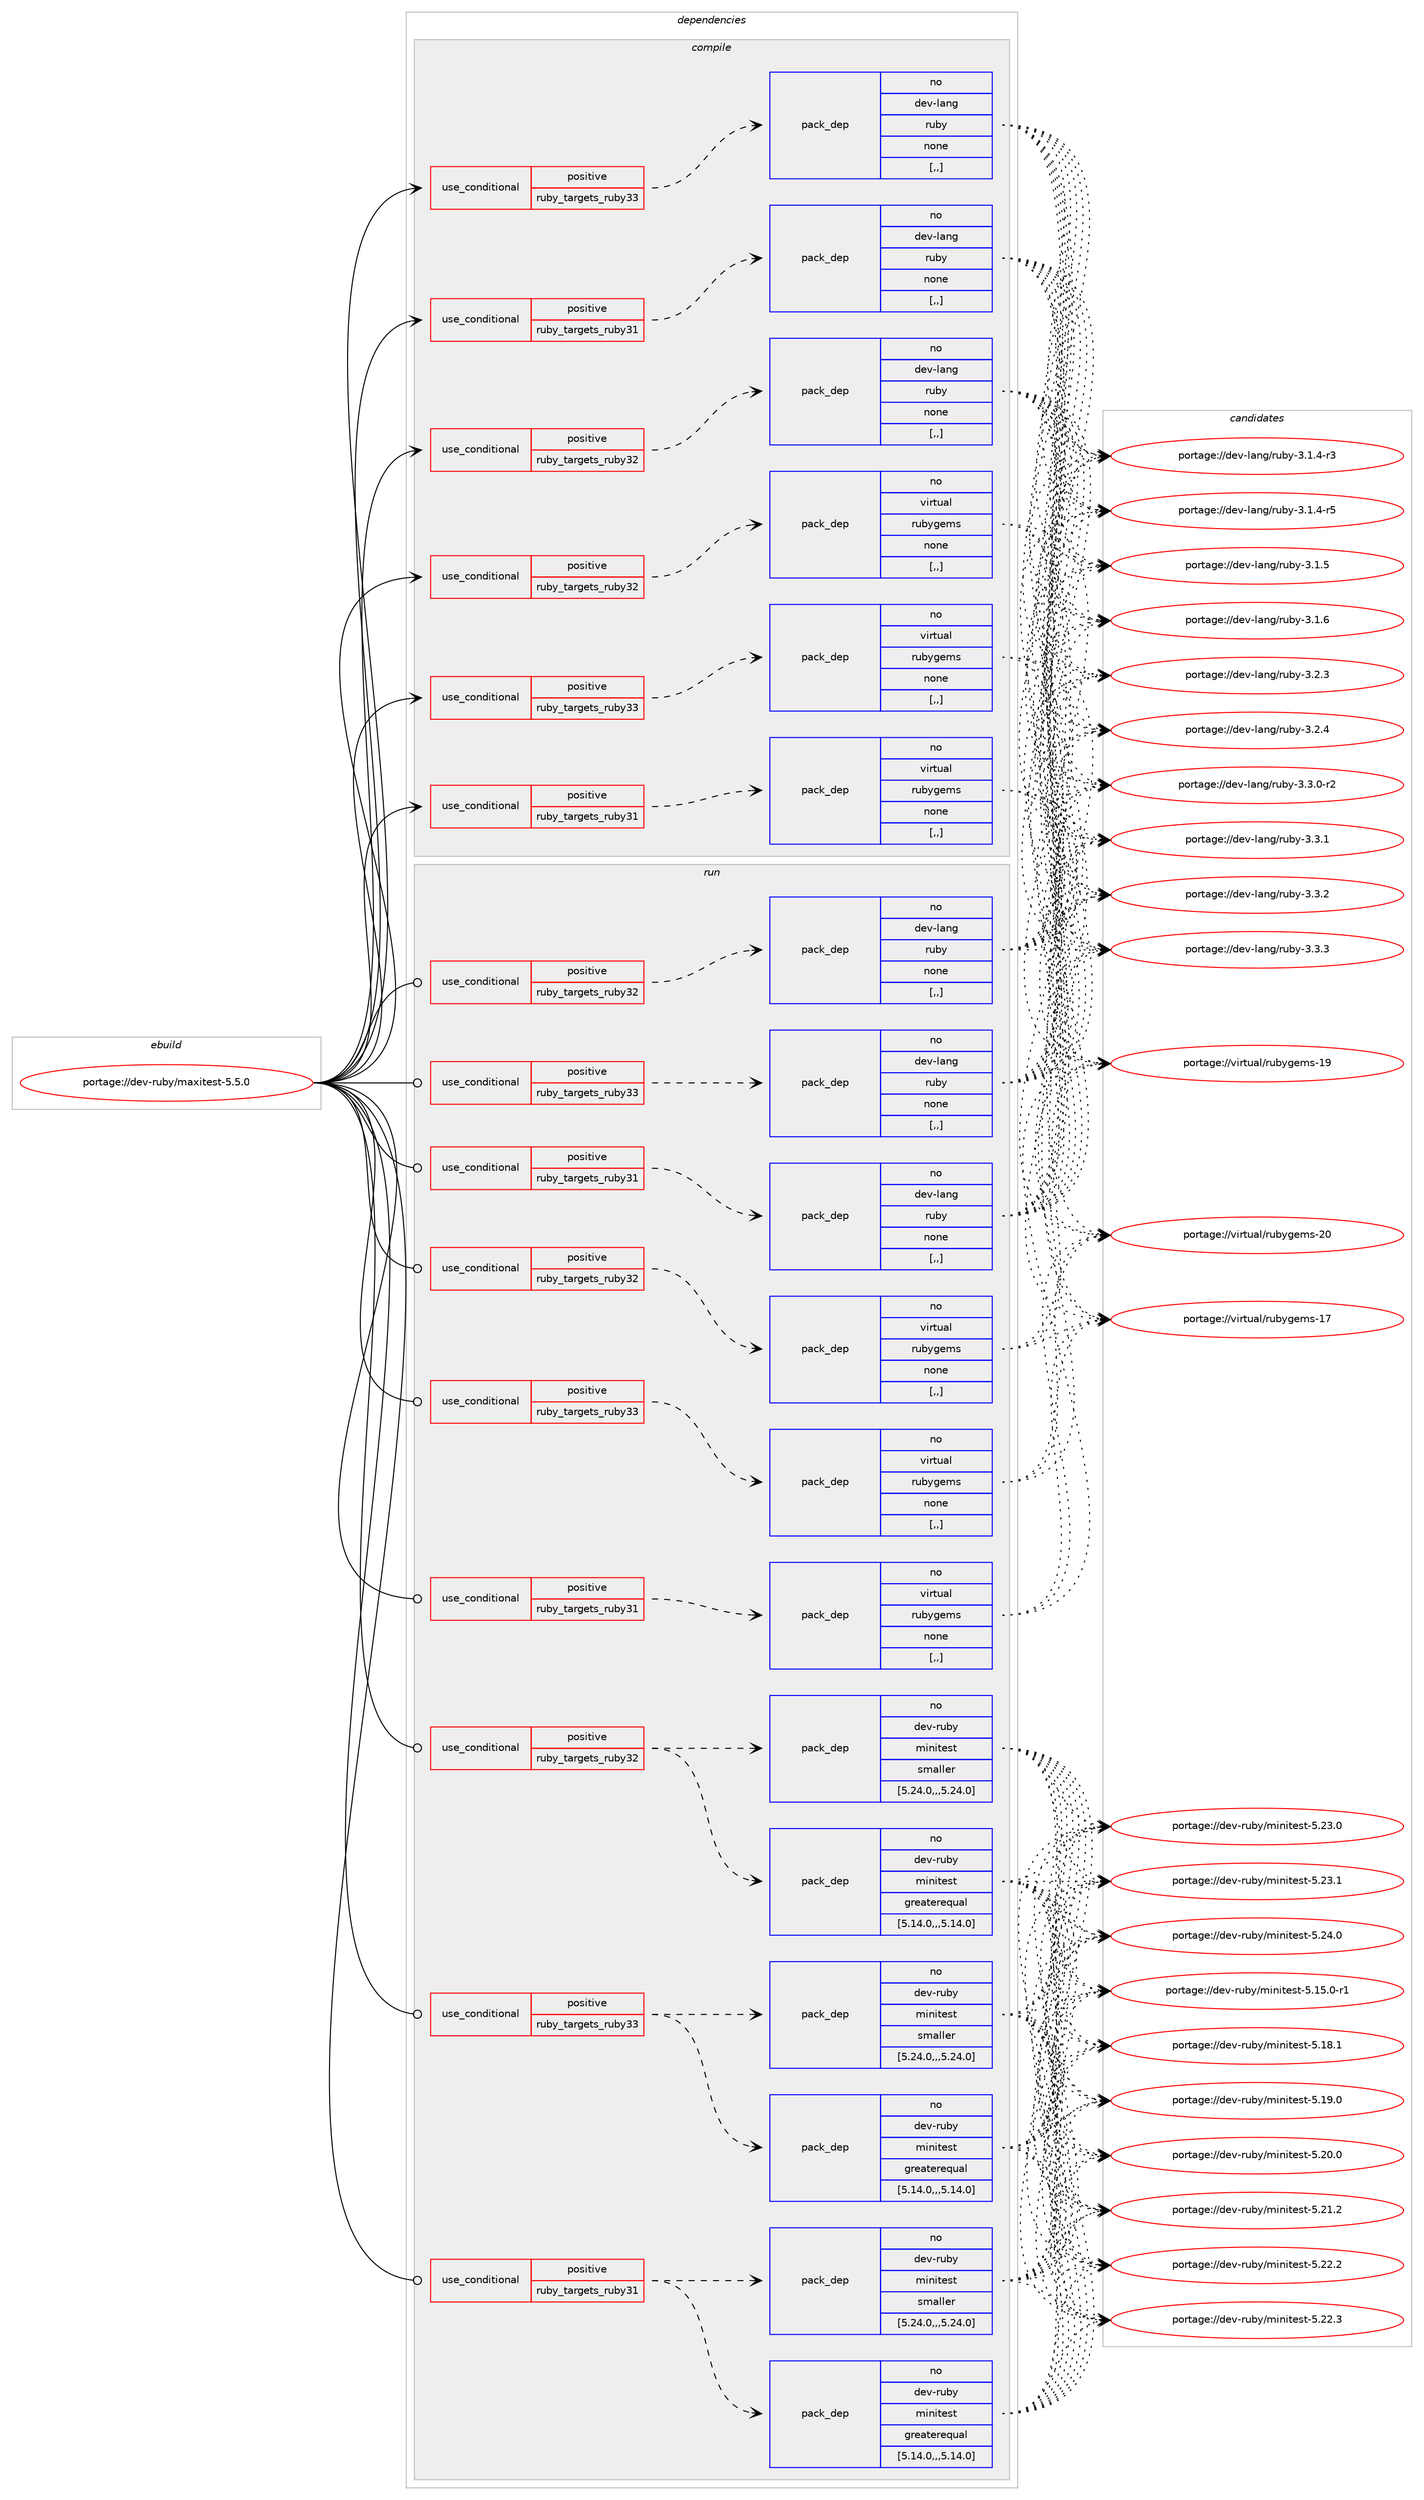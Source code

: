 digraph prolog {

# *************
# Graph options
# *************

newrank=true;
concentrate=true;
compound=true;
graph [rankdir=LR,fontname=Helvetica,fontsize=10,ranksep=1.5];#, ranksep=2.5, nodesep=0.2];
edge  [arrowhead=vee];
node  [fontname=Helvetica,fontsize=10];

# **********
# The ebuild
# **********

subgraph cluster_leftcol {
color=gray;
rank=same;
label=<<i>ebuild</i>>;
id [label="portage://dev-ruby/maxitest-5.5.0", color=red, width=4, href="../dev-ruby/maxitest-5.5.0.svg"];
}

# ****************
# The dependencies
# ****************

subgraph cluster_midcol {
color=gray;
label=<<i>dependencies</i>>;
subgraph cluster_compile {
fillcolor="#eeeeee";
style=filled;
label=<<i>compile</i>>;
subgraph cond49017 {
dependency185316 [label=<<TABLE BORDER="0" CELLBORDER="1" CELLSPACING="0" CELLPADDING="4"><TR><TD ROWSPAN="3" CELLPADDING="10">use_conditional</TD></TR><TR><TD>positive</TD></TR><TR><TD>ruby_targets_ruby31</TD></TR></TABLE>>, shape=none, color=red];
subgraph pack134993 {
dependency185317 [label=<<TABLE BORDER="0" CELLBORDER="1" CELLSPACING="0" CELLPADDING="4" WIDTH="220"><TR><TD ROWSPAN="6" CELLPADDING="30">pack_dep</TD></TR><TR><TD WIDTH="110">no</TD></TR><TR><TD>dev-lang</TD></TR><TR><TD>ruby</TD></TR><TR><TD>none</TD></TR><TR><TD>[,,]</TD></TR></TABLE>>, shape=none, color=blue];
}
dependency185316:e -> dependency185317:w [weight=20,style="dashed",arrowhead="vee"];
}
id:e -> dependency185316:w [weight=20,style="solid",arrowhead="vee"];
subgraph cond49018 {
dependency185318 [label=<<TABLE BORDER="0" CELLBORDER="1" CELLSPACING="0" CELLPADDING="4"><TR><TD ROWSPAN="3" CELLPADDING="10">use_conditional</TD></TR><TR><TD>positive</TD></TR><TR><TD>ruby_targets_ruby31</TD></TR></TABLE>>, shape=none, color=red];
subgraph pack134994 {
dependency185319 [label=<<TABLE BORDER="0" CELLBORDER="1" CELLSPACING="0" CELLPADDING="4" WIDTH="220"><TR><TD ROWSPAN="6" CELLPADDING="30">pack_dep</TD></TR><TR><TD WIDTH="110">no</TD></TR><TR><TD>virtual</TD></TR><TR><TD>rubygems</TD></TR><TR><TD>none</TD></TR><TR><TD>[,,]</TD></TR></TABLE>>, shape=none, color=blue];
}
dependency185318:e -> dependency185319:w [weight=20,style="dashed",arrowhead="vee"];
}
id:e -> dependency185318:w [weight=20,style="solid",arrowhead="vee"];
subgraph cond49019 {
dependency185320 [label=<<TABLE BORDER="0" CELLBORDER="1" CELLSPACING="0" CELLPADDING="4"><TR><TD ROWSPAN="3" CELLPADDING="10">use_conditional</TD></TR><TR><TD>positive</TD></TR><TR><TD>ruby_targets_ruby32</TD></TR></TABLE>>, shape=none, color=red];
subgraph pack134995 {
dependency185321 [label=<<TABLE BORDER="0" CELLBORDER="1" CELLSPACING="0" CELLPADDING="4" WIDTH="220"><TR><TD ROWSPAN="6" CELLPADDING="30">pack_dep</TD></TR><TR><TD WIDTH="110">no</TD></TR><TR><TD>dev-lang</TD></TR><TR><TD>ruby</TD></TR><TR><TD>none</TD></TR><TR><TD>[,,]</TD></TR></TABLE>>, shape=none, color=blue];
}
dependency185320:e -> dependency185321:w [weight=20,style="dashed",arrowhead="vee"];
}
id:e -> dependency185320:w [weight=20,style="solid",arrowhead="vee"];
subgraph cond49020 {
dependency185322 [label=<<TABLE BORDER="0" CELLBORDER="1" CELLSPACING="0" CELLPADDING="4"><TR><TD ROWSPAN="3" CELLPADDING="10">use_conditional</TD></TR><TR><TD>positive</TD></TR><TR><TD>ruby_targets_ruby32</TD></TR></TABLE>>, shape=none, color=red];
subgraph pack134996 {
dependency185323 [label=<<TABLE BORDER="0" CELLBORDER="1" CELLSPACING="0" CELLPADDING="4" WIDTH="220"><TR><TD ROWSPAN="6" CELLPADDING="30">pack_dep</TD></TR><TR><TD WIDTH="110">no</TD></TR><TR><TD>virtual</TD></TR><TR><TD>rubygems</TD></TR><TR><TD>none</TD></TR><TR><TD>[,,]</TD></TR></TABLE>>, shape=none, color=blue];
}
dependency185322:e -> dependency185323:w [weight=20,style="dashed",arrowhead="vee"];
}
id:e -> dependency185322:w [weight=20,style="solid",arrowhead="vee"];
subgraph cond49021 {
dependency185324 [label=<<TABLE BORDER="0" CELLBORDER="1" CELLSPACING="0" CELLPADDING="4"><TR><TD ROWSPAN="3" CELLPADDING="10">use_conditional</TD></TR><TR><TD>positive</TD></TR><TR><TD>ruby_targets_ruby33</TD></TR></TABLE>>, shape=none, color=red];
subgraph pack134997 {
dependency185325 [label=<<TABLE BORDER="0" CELLBORDER="1" CELLSPACING="0" CELLPADDING="4" WIDTH="220"><TR><TD ROWSPAN="6" CELLPADDING="30">pack_dep</TD></TR><TR><TD WIDTH="110">no</TD></TR><TR><TD>dev-lang</TD></TR><TR><TD>ruby</TD></TR><TR><TD>none</TD></TR><TR><TD>[,,]</TD></TR></TABLE>>, shape=none, color=blue];
}
dependency185324:e -> dependency185325:w [weight=20,style="dashed",arrowhead="vee"];
}
id:e -> dependency185324:w [weight=20,style="solid",arrowhead="vee"];
subgraph cond49022 {
dependency185326 [label=<<TABLE BORDER="0" CELLBORDER="1" CELLSPACING="0" CELLPADDING="4"><TR><TD ROWSPAN="3" CELLPADDING="10">use_conditional</TD></TR><TR><TD>positive</TD></TR><TR><TD>ruby_targets_ruby33</TD></TR></TABLE>>, shape=none, color=red];
subgraph pack134998 {
dependency185327 [label=<<TABLE BORDER="0" CELLBORDER="1" CELLSPACING="0" CELLPADDING="4" WIDTH="220"><TR><TD ROWSPAN="6" CELLPADDING="30">pack_dep</TD></TR><TR><TD WIDTH="110">no</TD></TR><TR><TD>virtual</TD></TR><TR><TD>rubygems</TD></TR><TR><TD>none</TD></TR><TR><TD>[,,]</TD></TR></TABLE>>, shape=none, color=blue];
}
dependency185326:e -> dependency185327:w [weight=20,style="dashed",arrowhead="vee"];
}
id:e -> dependency185326:w [weight=20,style="solid",arrowhead="vee"];
}
subgraph cluster_compileandrun {
fillcolor="#eeeeee";
style=filled;
label=<<i>compile and run</i>>;
}
subgraph cluster_run {
fillcolor="#eeeeee";
style=filled;
label=<<i>run</i>>;
subgraph cond49023 {
dependency185328 [label=<<TABLE BORDER="0" CELLBORDER="1" CELLSPACING="0" CELLPADDING="4"><TR><TD ROWSPAN="3" CELLPADDING="10">use_conditional</TD></TR><TR><TD>positive</TD></TR><TR><TD>ruby_targets_ruby31</TD></TR></TABLE>>, shape=none, color=red];
subgraph pack134999 {
dependency185329 [label=<<TABLE BORDER="0" CELLBORDER="1" CELLSPACING="0" CELLPADDING="4" WIDTH="220"><TR><TD ROWSPAN="6" CELLPADDING="30">pack_dep</TD></TR><TR><TD WIDTH="110">no</TD></TR><TR><TD>dev-lang</TD></TR><TR><TD>ruby</TD></TR><TR><TD>none</TD></TR><TR><TD>[,,]</TD></TR></TABLE>>, shape=none, color=blue];
}
dependency185328:e -> dependency185329:w [weight=20,style="dashed",arrowhead="vee"];
}
id:e -> dependency185328:w [weight=20,style="solid",arrowhead="odot"];
subgraph cond49024 {
dependency185330 [label=<<TABLE BORDER="0" CELLBORDER="1" CELLSPACING="0" CELLPADDING="4"><TR><TD ROWSPAN="3" CELLPADDING="10">use_conditional</TD></TR><TR><TD>positive</TD></TR><TR><TD>ruby_targets_ruby31</TD></TR></TABLE>>, shape=none, color=red];
subgraph pack135000 {
dependency185331 [label=<<TABLE BORDER="0" CELLBORDER="1" CELLSPACING="0" CELLPADDING="4" WIDTH="220"><TR><TD ROWSPAN="6" CELLPADDING="30">pack_dep</TD></TR><TR><TD WIDTH="110">no</TD></TR><TR><TD>dev-ruby</TD></TR><TR><TD>minitest</TD></TR><TR><TD>greaterequal</TD></TR><TR><TD>[5.14.0,,,5.14.0]</TD></TR></TABLE>>, shape=none, color=blue];
}
dependency185330:e -> dependency185331:w [weight=20,style="dashed",arrowhead="vee"];
subgraph pack135001 {
dependency185332 [label=<<TABLE BORDER="0" CELLBORDER="1" CELLSPACING="0" CELLPADDING="4" WIDTH="220"><TR><TD ROWSPAN="6" CELLPADDING="30">pack_dep</TD></TR><TR><TD WIDTH="110">no</TD></TR><TR><TD>dev-ruby</TD></TR><TR><TD>minitest</TD></TR><TR><TD>smaller</TD></TR><TR><TD>[5.24.0,,,5.24.0]</TD></TR></TABLE>>, shape=none, color=blue];
}
dependency185330:e -> dependency185332:w [weight=20,style="dashed",arrowhead="vee"];
}
id:e -> dependency185330:w [weight=20,style="solid",arrowhead="odot"];
subgraph cond49025 {
dependency185333 [label=<<TABLE BORDER="0" CELLBORDER="1" CELLSPACING="0" CELLPADDING="4"><TR><TD ROWSPAN="3" CELLPADDING="10">use_conditional</TD></TR><TR><TD>positive</TD></TR><TR><TD>ruby_targets_ruby31</TD></TR></TABLE>>, shape=none, color=red];
subgraph pack135002 {
dependency185334 [label=<<TABLE BORDER="0" CELLBORDER="1" CELLSPACING="0" CELLPADDING="4" WIDTH="220"><TR><TD ROWSPAN="6" CELLPADDING="30">pack_dep</TD></TR><TR><TD WIDTH="110">no</TD></TR><TR><TD>virtual</TD></TR><TR><TD>rubygems</TD></TR><TR><TD>none</TD></TR><TR><TD>[,,]</TD></TR></TABLE>>, shape=none, color=blue];
}
dependency185333:e -> dependency185334:w [weight=20,style="dashed",arrowhead="vee"];
}
id:e -> dependency185333:w [weight=20,style="solid",arrowhead="odot"];
subgraph cond49026 {
dependency185335 [label=<<TABLE BORDER="0" CELLBORDER="1" CELLSPACING="0" CELLPADDING="4"><TR><TD ROWSPAN="3" CELLPADDING="10">use_conditional</TD></TR><TR><TD>positive</TD></TR><TR><TD>ruby_targets_ruby32</TD></TR></TABLE>>, shape=none, color=red];
subgraph pack135003 {
dependency185336 [label=<<TABLE BORDER="0" CELLBORDER="1" CELLSPACING="0" CELLPADDING="4" WIDTH="220"><TR><TD ROWSPAN="6" CELLPADDING="30">pack_dep</TD></TR><TR><TD WIDTH="110">no</TD></TR><TR><TD>dev-lang</TD></TR><TR><TD>ruby</TD></TR><TR><TD>none</TD></TR><TR><TD>[,,]</TD></TR></TABLE>>, shape=none, color=blue];
}
dependency185335:e -> dependency185336:w [weight=20,style="dashed",arrowhead="vee"];
}
id:e -> dependency185335:w [weight=20,style="solid",arrowhead="odot"];
subgraph cond49027 {
dependency185337 [label=<<TABLE BORDER="0" CELLBORDER="1" CELLSPACING="0" CELLPADDING="4"><TR><TD ROWSPAN="3" CELLPADDING="10">use_conditional</TD></TR><TR><TD>positive</TD></TR><TR><TD>ruby_targets_ruby32</TD></TR></TABLE>>, shape=none, color=red];
subgraph pack135004 {
dependency185338 [label=<<TABLE BORDER="0" CELLBORDER="1" CELLSPACING="0" CELLPADDING="4" WIDTH="220"><TR><TD ROWSPAN="6" CELLPADDING="30">pack_dep</TD></TR><TR><TD WIDTH="110">no</TD></TR><TR><TD>dev-ruby</TD></TR><TR><TD>minitest</TD></TR><TR><TD>greaterequal</TD></TR><TR><TD>[5.14.0,,,5.14.0]</TD></TR></TABLE>>, shape=none, color=blue];
}
dependency185337:e -> dependency185338:w [weight=20,style="dashed",arrowhead="vee"];
subgraph pack135005 {
dependency185339 [label=<<TABLE BORDER="0" CELLBORDER="1" CELLSPACING="0" CELLPADDING="4" WIDTH="220"><TR><TD ROWSPAN="6" CELLPADDING="30">pack_dep</TD></TR><TR><TD WIDTH="110">no</TD></TR><TR><TD>dev-ruby</TD></TR><TR><TD>minitest</TD></TR><TR><TD>smaller</TD></TR><TR><TD>[5.24.0,,,5.24.0]</TD></TR></TABLE>>, shape=none, color=blue];
}
dependency185337:e -> dependency185339:w [weight=20,style="dashed",arrowhead="vee"];
}
id:e -> dependency185337:w [weight=20,style="solid",arrowhead="odot"];
subgraph cond49028 {
dependency185340 [label=<<TABLE BORDER="0" CELLBORDER="1" CELLSPACING="0" CELLPADDING="4"><TR><TD ROWSPAN="3" CELLPADDING="10">use_conditional</TD></TR><TR><TD>positive</TD></TR><TR><TD>ruby_targets_ruby32</TD></TR></TABLE>>, shape=none, color=red];
subgraph pack135006 {
dependency185341 [label=<<TABLE BORDER="0" CELLBORDER="1" CELLSPACING="0" CELLPADDING="4" WIDTH="220"><TR><TD ROWSPAN="6" CELLPADDING="30">pack_dep</TD></TR><TR><TD WIDTH="110">no</TD></TR><TR><TD>virtual</TD></TR><TR><TD>rubygems</TD></TR><TR><TD>none</TD></TR><TR><TD>[,,]</TD></TR></TABLE>>, shape=none, color=blue];
}
dependency185340:e -> dependency185341:w [weight=20,style="dashed",arrowhead="vee"];
}
id:e -> dependency185340:w [weight=20,style="solid",arrowhead="odot"];
subgraph cond49029 {
dependency185342 [label=<<TABLE BORDER="0" CELLBORDER="1" CELLSPACING="0" CELLPADDING="4"><TR><TD ROWSPAN="3" CELLPADDING="10">use_conditional</TD></TR><TR><TD>positive</TD></TR><TR><TD>ruby_targets_ruby33</TD></TR></TABLE>>, shape=none, color=red];
subgraph pack135007 {
dependency185343 [label=<<TABLE BORDER="0" CELLBORDER="1" CELLSPACING="0" CELLPADDING="4" WIDTH="220"><TR><TD ROWSPAN="6" CELLPADDING="30">pack_dep</TD></TR><TR><TD WIDTH="110">no</TD></TR><TR><TD>dev-lang</TD></TR><TR><TD>ruby</TD></TR><TR><TD>none</TD></TR><TR><TD>[,,]</TD></TR></TABLE>>, shape=none, color=blue];
}
dependency185342:e -> dependency185343:w [weight=20,style="dashed",arrowhead="vee"];
}
id:e -> dependency185342:w [weight=20,style="solid",arrowhead="odot"];
subgraph cond49030 {
dependency185344 [label=<<TABLE BORDER="0" CELLBORDER="1" CELLSPACING="0" CELLPADDING="4"><TR><TD ROWSPAN="3" CELLPADDING="10">use_conditional</TD></TR><TR><TD>positive</TD></TR><TR><TD>ruby_targets_ruby33</TD></TR></TABLE>>, shape=none, color=red];
subgraph pack135008 {
dependency185345 [label=<<TABLE BORDER="0" CELLBORDER="1" CELLSPACING="0" CELLPADDING="4" WIDTH="220"><TR><TD ROWSPAN="6" CELLPADDING="30">pack_dep</TD></TR><TR><TD WIDTH="110">no</TD></TR><TR><TD>dev-ruby</TD></TR><TR><TD>minitest</TD></TR><TR><TD>greaterequal</TD></TR><TR><TD>[5.14.0,,,5.14.0]</TD></TR></TABLE>>, shape=none, color=blue];
}
dependency185344:e -> dependency185345:w [weight=20,style="dashed",arrowhead="vee"];
subgraph pack135009 {
dependency185346 [label=<<TABLE BORDER="0" CELLBORDER="1" CELLSPACING="0" CELLPADDING="4" WIDTH="220"><TR><TD ROWSPAN="6" CELLPADDING="30">pack_dep</TD></TR><TR><TD WIDTH="110">no</TD></TR><TR><TD>dev-ruby</TD></TR><TR><TD>minitest</TD></TR><TR><TD>smaller</TD></TR><TR><TD>[5.24.0,,,5.24.0]</TD></TR></TABLE>>, shape=none, color=blue];
}
dependency185344:e -> dependency185346:w [weight=20,style="dashed",arrowhead="vee"];
}
id:e -> dependency185344:w [weight=20,style="solid",arrowhead="odot"];
subgraph cond49031 {
dependency185347 [label=<<TABLE BORDER="0" CELLBORDER="1" CELLSPACING="0" CELLPADDING="4"><TR><TD ROWSPAN="3" CELLPADDING="10">use_conditional</TD></TR><TR><TD>positive</TD></TR><TR><TD>ruby_targets_ruby33</TD></TR></TABLE>>, shape=none, color=red];
subgraph pack135010 {
dependency185348 [label=<<TABLE BORDER="0" CELLBORDER="1" CELLSPACING="0" CELLPADDING="4" WIDTH="220"><TR><TD ROWSPAN="6" CELLPADDING="30">pack_dep</TD></TR><TR><TD WIDTH="110">no</TD></TR><TR><TD>virtual</TD></TR><TR><TD>rubygems</TD></TR><TR><TD>none</TD></TR><TR><TD>[,,]</TD></TR></TABLE>>, shape=none, color=blue];
}
dependency185347:e -> dependency185348:w [weight=20,style="dashed",arrowhead="vee"];
}
id:e -> dependency185347:w [weight=20,style="solid",arrowhead="odot"];
}
}

# **************
# The candidates
# **************

subgraph cluster_choices {
rank=same;
color=gray;
label=<<i>candidates</i>>;

subgraph choice134993 {
color=black;
nodesep=1;
choice100101118451089711010347114117981214551464946524511451 [label="portage://dev-lang/ruby-3.1.4-r3", color=red, width=4,href="../dev-lang/ruby-3.1.4-r3.svg"];
choice100101118451089711010347114117981214551464946524511453 [label="portage://dev-lang/ruby-3.1.4-r5", color=red, width=4,href="../dev-lang/ruby-3.1.4-r5.svg"];
choice10010111845108971101034711411798121455146494653 [label="portage://dev-lang/ruby-3.1.5", color=red, width=4,href="../dev-lang/ruby-3.1.5.svg"];
choice10010111845108971101034711411798121455146494654 [label="portage://dev-lang/ruby-3.1.6", color=red, width=4,href="../dev-lang/ruby-3.1.6.svg"];
choice10010111845108971101034711411798121455146504651 [label="portage://dev-lang/ruby-3.2.3", color=red, width=4,href="../dev-lang/ruby-3.2.3.svg"];
choice10010111845108971101034711411798121455146504652 [label="portage://dev-lang/ruby-3.2.4", color=red, width=4,href="../dev-lang/ruby-3.2.4.svg"];
choice100101118451089711010347114117981214551465146484511450 [label="portage://dev-lang/ruby-3.3.0-r2", color=red, width=4,href="../dev-lang/ruby-3.3.0-r2.svg"];
choice10010111845108971101034711411798121455146514649 [label="portage://dev-lang/ruby-3.3.1", color=red, width=4,href="../dev-lang/ruby-3.3.1.svg"];
choice10010111845108971101034711411798121455146514650 [label="portage://dev-lang/ruby-3.3.2", color=red, width=4,href="../dev-lang/ruby-3.3.2.svg"];
choice10010111845108971101034711411798121455146514651 [label="portage://dev-lang/ruby-3.3.3", color=red, width=4,href="../dev-lang/ruby-3.3.3.svg"];
dependency185317:e -> choice100101118451089711010347114117981214551464946524511451:w [style=dotted,weight="100"];
dependency185317:e -> choice100101118451089711010347114117981214551464946524511453:w [style=dotted,weight="100"];
dependency185317:e -> choice10010111845108971101034711411798121455146494653:w [style=dotted,weight="100"];
dependency185317:e -> choice10010111845108971101034711411798121455146494654:w [style=dotted,weight="100"];
dependency185317:e -> choice10010111845108971101034711411798121455146504651:w [style=dotted,weight="100"];
dependency185317:e -> choice10010111845108971101034711411798121455146504652:w [style=dotted,weight="100"];
dependency185317:e -> choice100101118451089711010347114117981214551465146484511450:w [style=dotted,weight="100"];
dependency185317:e -> choice10010111845108971101034711411798121455146514649:w [style=dotted,weight="100"];
dependency185317:e -> choice10010111845108971101034711411798121455146514650:w [style=dotted,weight="100"];
dependency185317:e -> choice10010111845108971101034711411798121455146514651:w [style=dotted,weight="100"];
}
subgraph choice134994 {
color=black;
nodesep=1;
choice118105114116117971084711411798121103101109115454955 [label="portage://virtual/rubygems-17", color=red, width=4,href="../virtual/rubygems-17.svg"];
choice118105114116117971084711411798121103101109115454957 [label="portage://virtual/rubygems-19", color=red, width=4,href="../virtual/rubygems-19.svg"];
choice118105114116117971084711411798121103101109115455048 [label="portage://virtual/rubygems-20", color=red, width=4,href="../virtual/rubygems-20.svg"];
dependency185319:e -> choice118105114116117971084711411798121103101109115454955:w [style=dotted,weight="100"];
dependency185319:e -> choice118105114116117971084711411798121103101109115454957:w [style=dotted,weight="100"];
dependency185319:e -> choice118105114116117971084711411798121103101109115455048:w [style=dotted,weight="100"];
}
subgraph choice134995 {
color=black;
nodesep=1;
choice100101118451089711010347114117981214551464946524511451 [label="portage://dev-lang/ruby-3.1.4-r3", color=red, width=4,href="../dev-lang/ruby-3.1.4-r3.svg"];
choice100101118451089711010347114117981214551464946524511453 [label="portage://dev-lang/ruby-3.1.4-r5", color=red, width=4,href="../dev-lang/ruby-3.1.4-r5.svg"];
choice10010111845108971101034711411798121455146494653 [label="portage://dev-lang/ruby-3.1.5", color=red, width=4,href="../dev-lang/ruby-3.1.5.svg"];
choice10010111845108971101034711411798121455146494654 [label="portage://dev-lang/ruby-3.1.6", color=red, width=4,href="../dev-lang/ruby-3.1.6.svg"];
choice10010111845108971101034711411798121455146504651 [label="portage://dev-lang/ruby-3.2.3", color=red, width=4,href="../dev-lang/ruby-3.2.3.svg"];
choice10010111845108971101034711411798121455146504652 [label="portage://dev-lang/ruby-3.2.4", color=red, width=4,href="../dev-lang/ruby-3.2.4.svg"];
choice100101118451089711010347114117981214551465146484511450 [label="portage://dev-lang/ruby-3.3.0-r2", color=red, width=4,href="../dev-lang/ruby-3.3.0-r2.svg"];
choice10010111845108971101034711411798121455146514649 [label="portage://dev-lang/ruby-3.3.1", color=red, width=4,href="../dev-lang/ruby-3.3.1.svg"];
choice10010111845108971101034711411798121455146514650 [label="portage://dev-lang/ruby-3.3.2", color=red, width=4,href="../dev-lang/ruby-3.3.2.svg"];
choice10010111845108971101034711411798121455146514651 [label="portage://dev-lang/ruby-3.3.3", color=red, width=4,href="../dev-lang/ruby-3.3.3.svg"];
dependency185321:e -> choice100101118451089711010347114117981214551464946524511451:w [style=dotted,weight="100"];
dependency185321:e -> choice100101118451089711010347114117981214551464946524511453:w [style=dotted,weight="100"];
dependency185321:e -> choice10010111845108971101034711411798121455146494653:w [style=dotted,weight="100"];
dependency185321:e -> choice10010111845108971101034711411798121455146494654:w [style=dotted,weight="100"];
dependency185321:e -> choice10010111845108971101034711411798121455146504651:w [style=dotted,weight="100"];
dependency185321:e -> choice10010111845108971101034711411798121455146504652:w [style=dotted,weight="100"];
dependency185321:e -> choice100101118451089711010347114117981214551465146484511450:w [style=dotted,weight="100"];
dependency185321:e -> choice10010111845108971101034711411798121455146514649:w [style=dotted,weight="100"];
dependency185321:e -> choice10010111845108971101034711411798121455146514650:w [style=dotted,weight="100"];
dependency185321:e -> choice10010111845108971101034711411798121455146514651:w [style=dotted,weight="100"];
}
subgraph choice134996 {
color=black;
nodesep=1;
choice118105114116117971084711411798121103101109115454955 [label="portage://virtual/rubygems-17", color=red, width=4,href="../virtual/rubygems-17.svg"];
choice118105114116117971084711411798121103101109115454957 [label="portage://virtual/rubygems-19", color=red, width=4,href="../virtual/rubygems-19.svg"];
choice118105114116117971084711411798121103101109115455048 [label="portage://virtual/rubygems-20", color=red, width=4,href="../virtual/rubygems-20.svg"];
dependency185323:e -> choice118105114116117971084711411798121103101109115454955:w [style=dotted,weight="100"];
dependency185323:e -> choice118105114116117971084711411798121103101109115454957:w [style=dotted,weight="100"];
dependency185323:e -> choice118105114116117971084711411798121103101109115455048:w [style=dotted,weight="100"];
}
subgraph choice134997 {
color=black;
nodesep=1;
choice100101118451089711010347114117981214551464946524511451 [label="portage://dev-lang/ruby-3.1.4-r3", color=red, width=4,href="../dev-lang/ruby-3.1.4-r3.svg"];
choice100101118451089711010347114117981214551464946524511453 [label="portage://dev-lang/ruby-3.1.4-r5", color=red, width=4,href="../dev-lang/ruby-3.1.4-r5.svg"];
choice10010111845108971101034711411798121455146494653 [label="portage://dev-lang/ruby-3.1.5", color=red, width=4,href="../dev-lang/ruby-3.1.5.svg"];
choice10010111845108971101034711411798121455146494654 [label="portage://dev-lang/ruby-3.1.6", color=red, width=4,href="../dev-lang/ruby-3.1.6.svg"];
choice10010111845108971101034711411798121455146504651 [label="portage://dev-lang/ruby-3.2.3", color=red, width=4,href="../dev-lang/ruby-3.2.3.svg"];
choice10010111845108971101034711411798121455146504652 [label="portage://dev-lang/ruby-3.2.4", color=red, width=4,href="../dev-lang/ruby-3.2.4.svg"];
choice100101118451089711010347114117981214551465146484511450 [label="portage://dev-lang/ruby-3.3.0-r2", color=red, width=4,href="../dev-lang/ruby-3.3.0-r2.svg"];
choice10010111845108971101034711411798121455146514649 [label="portage://dev-lang/ruby-3.3.1", color=red, width=4,href="../dev-lang/ruby-3.3.1.svg"];
choice10010111845108971101034711411798121455146514650 [label="portage://dev-lang/ruby-3.3.2", color=red, width=4,href="../dev-lang/ruby-3.3.2.svg"];
choice10010111845108971101034711411798121455146514651 [label="portage://dev-lang/ruby-3.3.3", color=red, width=4,href="../dev-lang/ruby-3.3.3.svg"];
dependency185325:e -> choice100101118451089711010347114117981214551464946524511451:w [style=dotted,weight="100"];
dependency185325:e -> choice100101118451089711010347114117981214551464946524511453:w [style=dotted,weight="100"];
dependency185325:e -> choice10010111845108971101034711411798121455146494653:w [style=dotted,weight="100"];
dependency185325:e -> choice10010111845108971101034711411798121455146494654:w [style=dotted,weight="100"];
dependency185325:e -> choice10010111845108971101034711411798121455146504651:w [style=dotted,weight="100"];
dependency185325:e -> choice10010111845108971101034711411798121455146504652:w [style=dotted,weight="100"];
dependency185325:e -> choice100101118451089711010347114117981214551465146484511450:w [style=dotted,weight="100"];
dependency185325:e -> choice10010111845108971101034711411798121455146514649:w [style=dotted,weight="100"];
dependency185325:e -> choice10010111845108971101034711411798121455146514650:w [style=dotted,weight="100"];
dependency185325:e -> choice10010111845108971101034711411798121455146514651:w [style=dotted,weight="100"];
}
subgraph choice134998 {
color=black;
nodesep=1;
choice118105114116117971084711411798121103101109115454955 [label="portage://virtual/rubygems-17", color=red, width=4,href="../virtual/rubygems-17.svg"];
choice118105114116117971084711411798121103101109115454957 [label="portage://virtual/rubygems-19", color=red, width=4,href="../virtual/rubygems-19.svg"];
choice118105114116117971084711411798121103101109115455048 [label="portage://virtual/rubygems-20", color=red, width=4,href="../virtual/rubygems-20.svg"];
dependency185327:e -> choice118105114116117971084711411798121103101109115454955:w [style=dotted,weight="100"];
dependency185327:e -> choice118105114116117971084711411798121103101109115454957:w [style=dotted,weight="100"];
dependency185327:e -> choice118105114116117971084711411798121103101109115455048:w [style=dotted,weight="100"];
}
subgraph choice134999 {
color=black;
nodesep=1;
choice100101118451089711010347114117981214551464946524511451 [label="portage://dev-lang/ruby-3.1.4-r3", color=red, width=4,href="../dev-lang/ruby-3.1.4-r3.svg"];
choice100101118451089711010347114117981214551464946524511453 [label="portage://dev-lang/ruby-3.1.4-r5", color=red, width=4,href="../dev-lang/ruby-3.1.4-r5.svg"];
choice10010111845108971101034711411798121455146494653 [label="portage://dev-lang/ruby-3.1.5", color=red, width=4,href="../dev-lang/ruby-3.1.5.svg"];
choice10010111845108971101034711411798121455146494654 [label="portage://dev-lang/ruby-3.1.6", color=red, width=4,href="../dev-lang/ruby-3.1.6.svg"];
choice10010111845108971101034711411798121455146504651 [label="portage://dev-lang/ruby-3.2.3", color=red, width=4,href="../dev-lang/ruby-3.2.3.svg"];
choice10010111845108971101034711411798121455146504652 [label="portage://dev-lang/ruby-3.2.4", color=red, width=4,href="../dev-lang/ruby-3.2.4.svg"];
choice100101118451089711010347114117981214551465146484511450 [label="portage://dev-lang/ruby-3.3.0-r2", color=red, width=4,href="../dev-lang/ruby-3.3.0-r2.svg"];
choice10010111845108971101034711411798121455146514649 [label="portage://dev-lang/ruby-3.3.1", color=red, width=4,href="../dev-lang/ruby-3.3.1.svg"];
choice10010111845108971101034711411798121455146514650 [label="portage://dev-lang/ruby-3.3.2", color=red, width=4,href="../dev-lang/ruby-3.3.2.svg"];
choice10010111845108971101034711411798121455146514651 [label="portage://dev-lang/ruby-3.3.3", color=red, width=4,href="../dev-lang/ruby-3.3.3.svg"];
dependency185329:e -> choice100101118451089711010347114117981214551464946524511451:w [style=dotted,weight="100"];
dependency185329:e -> choice100101118451089711010347114117981214551464946524511453:w [style=dotted,weight="100"];
dependency185329:e -> choice10010111845108971101034711411798121455146494653:w [style=dotted,weight="100"];
dependency185329:e -> choice10010111845108971101034711411798121455146494654:w [style=dotted,weight="100"];
dependency185329:e -> choice10010111845108971101034711411798121455146504651:w [style=dotted,weight="100"];
dependency185329:e -> choice10010111845108971101034711411798121455146504652:w [style=dotted,weight="100"];
dependency185329:e -> choice100101118451089711010347114117981214551465146484511450:w [style=dotted,weight="100"];
dependency185329:e -> choice10010111845108971101034711411798121455146514649:w [style=dotted,weight="100"];
dependency185329:e -> choice10010111845108971101034711411798121455146514650:w [style=dotted,weight="100"];
dependency185329:e -> choice10010111845108971101034711411798121455146514651:w [style=dotted,weight="100"];
}
subgraph choice135000 {
color=black;
nodesep=1;
choice100101118451141179812147109105110105116101115116455346495346484511449 [label="portage://dev-ruby/minitest-5.15.0-r1", color=red, width=4,href="../dev-ruby/minitest-5.15.0-r1.svg"];
choice10010111845114117981214710910511010511610111511645534649564649 [label="portage://dev-ruby/minitest-5.18.1", color=red, width=4,href="../dev-ruby/minitest-5.18.1.svg"];
choice10010111845114117981214710910511010511610111511645534649574648 [label="portage://dev-ruby/minitest-5.19.0", color=red, width=4,href="../dev-ruby/minitest-5.19.0.svg"];
choice10010111845114117981214710910511010511610111511645534650484648 [label="portage://dev-ruby/minitest-5.20.0", color=red, width=4,href="../dev-ruby/minitest-5.20.0.svg"];
choice10010111845114117981214710910511010511610111511645534650494650 [label="portage://dev-ruby/minitest-5.21.2", color=red, width=4,href="../dev-ruby/minitest-5.21.2.svg"];
choice10010111845114117981214710910511010511610111511645534650504650 [label="portage://dev-ruby/minitest-5.22.2", color=red, width=4,href="../dev-ruby/minitest-5.22.2.svg"];
choice10010111845114117981214710910511010511610111511645534650504651 [label="portage://dev-ruby/minitest-5.22.3", color=red, width=4,href="../dev-ruby/minitest-5.22.3.svg"];
choice10010111845114117981214710910511010511610111511645534650514648 [label="portage://dev-ruby/minitest-5.23.0", color=red, width=4,href="../dev-ruby/minitest-5.23.0.svg"];
choice10010111845114117981214710910511010511610111511645534650514649 [label="portage://dev-ruby/minitest-5.23.1", color=red, width=4,href="../dev-ruby/minitest-5.23.1.svg"];
choice10010111845114117981214710910511010511610111511645534650524648 [label="portage://dev-ruby/minitest-5.24.0", color=red, width=4,href="../dev-ruby/minitest-5.24.0.svg"];
dependency185331:e -> choice100101118451141179812147109105110105116101115116455346495346484511449:w [style=dotted,weight="100"];
dependency185331:e -> choice10010111845114117981214710910511010511610111511645534649564649:w [style=dotted,weight="100"];
dependency185331:e -> choice10010111845114117981214710910511010511610111511645534649574648:w [style=dotted,weight="100"];
dependency185331:e -> choice10010111845114117981214710910511010511610111511645534650484648:w [style=dotted,weight="100"];
dependency185331:e -> choice10010111845114117981214710910511010511610111511645534650494650:w [style=dotted,weight="100"];
dependency185331:e -> choice10010111845114117981214710910511010511610111511645534650504650:w [style=dotted,weight="100"];
dependency185331:e -> choice10010111845114117981214710910511010511610111511645534650504651:w [style=dotted,weight="100"];
dependency185331:e -> choice10010111845114117981214710910511010511610111511645534650514648:w [style=dotted,weight="100"];
dependency185331:e -> choice10010111845114117981214710910511010511610111511645534650514649:w [style=dotted,weight="100"];
dependency185331:e -> choice10010111845114117981214710910511010511610111511645534650524648:w [style=dotted,weight="100"];
}
subgraph choice135001 {
color=black;
nodesep=1;
choice100101118451141179812147109105110105116101115116455346495346484511449 [label="portage://dev-ruby/minitest-5.15.0-r1", color=red, width=4,href="../dev-ruby/minitest-5.15.0-r1.svg"];
choice10010111845114117981214710910511010511610111511645534649564649 [label="portage://dev-ruby/minitest-5.18.1", color=red, width=4,href="../dev-ruby/minitest-5.18.1.svg"];
choice10010111845114117981214710910511010511610111511645534649574648 [label="portage://dev-ruby/minitest-5.19.0", color=red, width=4,href="../dev-ruby/minitest-5.19.0.svg"];
choice10010111845114117981214710910511010511610111511645534650484648 [label="portage://dev-ruby/minitest-5.20.0", color=red, width=4,href="../dev-ruby/minitest-5.20.0.svg"];
choice10010111845114117981214710910511010511610111511645534650494650 [label="portage://dev-ruby/minitest-5.21.2", color=red, width=4,href="../dev-ruby/minitest-5.21.2.svg"];
choice10010111845114117981214710910511010511610111511645534650504650 [label="portage://dev-ruby/minitest-5.22.2", color=red, width=4,href="../dev-ruby/minitest-5.22.2.svg"];
choice10010111845114117981214710910511010511610111511645534650504651 [label="portage://dev-ruby/minitest-5.22.3", color=red, width=4,href="../dev-ruby/minitest-5.22.3.svg"];
choice10010111845114117981214710910511010511610111511645534650514648 [label="portage://dev-ruby/minitest-5.23.0", color=red, width=4,href="../dev-ruby/minitest-5.23.0.svg"];
choice10010111845114117981214710910511010511610111511645534650514649 [label="portage://dev-ruby/minitest-5.23.1", color=red, width=4,href="../dev-ruby/minitest-5.23.1.svg"];
choice10010111845114117981214710910511010511610111511645534650524648 [label="portage://dev-ruby/minitest-5.24.0", color=red, width=4,href="../dev-ruby/minitest-5.24.0.svg"];
dependency185332:e -> choice100101118451141179812147109105110105116101115116455346495346484511449:w [style=dotted,weight="100"];
dependency185332:e -> choice10010111845114117981214710910511010511610111511645534649564649:w [style=dotted,weight="100"];
dependency185332:e -> choice10010111845114117981214710910511010511610111511645534649574648:w [style=dotted,weight="100"];
dependency185332:e -> choice10010111845114117981214710910511010511610111511645534650484648:w [style=dotted,weight="100"];
dependency185332:e -> choice10010111845114117981214710910511010511610111511645534650494650:w [style=dotted,weight="100"];
dependency185332:e -> choice10010111845114117981214710910511010511610111511645534650504650:w [style=dotted,weight="100"];
dependency185332:e -> choice10010111845114117981214710910511010511610111511645534650504651:w [style=dotted,weight="100"];
dependency185332:e -> choice10010111845114117981214710910511010511610111511645534650514648:w [style=dotted,weight="100"];
dependency185332:e -> choice10010111845114117981214710910511010511610111511645534650514649:w [style=dotted,weight="100"];
dependency185332:e -> choice10010111845114117981214710910511010511610111511645534650524648:w [style=dotted,weight="100"];
}
subgraph choice135002 {
color=black;
nodesep=1;
choice118105114116117971084711411798121103101109115454955 [label="portage://virtual/rubygems-17", color=red, width=4,href="../virtual/rubygems-17.svg"];
choice118105114116117971084711411798121103101109115454957 [label="portage://virtual/rubygems-19", color=red, width=4,href="../virtual/rubygems-19.svg"];
choice118105114116117971084711411798121103101109115455048 [label="portage://virtual/rubygems-20", color=red, width=4,href="../virtual/rubygems-20.svg"];
dependency185334:e -> choice118105114116117971084711411798121103101109115454955:w [style=dotted,weight="100"];
dependency185334:e -> choice118105114116117971084711411798121103101109115454957:w [style=dotted,weight="100"];
dependency185334:e -> choice118105114116117971084711411798121103101109115455048:w [style=dotted,weight="100"];
}
subgraph choice135003 {
color=black;
nodesep=1;
choice100101118451089711010347114117981214551464946524511451 [label="portage://dev-lang/ruby-3.1.4-r3", color=red, width=4,href="../dev-lang/ruby-3.1.4-r3.svg"];
choice100101118451089711010347114117981214551464946524511453 [label="portage://dev-lang/ruby-3.1.4-r5", color=red, width=4,href="../dev-lang/ruby-3.1.4-r5.svg"];
choice10010111845108971101034711411798121455146494653 [label="portage://dev-lang/ruby-3.1.5", color=red, width=4,href="../dev-lang/ruby-3.1.5.svg"];
choice10010111845108971101034711411798121455146494654 [label="portage://dev-lang/ruby-3.1.6", color=red, width=4,href="../dev-lang/ruby-3.1.6.svg"];
choice10010111845108971101034711411798121455146504651 [label="portage://dev-lang/ruby-3.2.3", color=red, width=4,href="../dev-lang/ruby-3.2.3.svg"];
choice10010111845108971101034711411798121455146504652 [label="portage://dev-lang/ruby-3.2.4", color=red, width=4,href="../dev-lang/ruby-3.2.4.svg"];
choice100101118451089711010347114117981214551465146484511450 [label="portage://dev-lang/ruby-3.3.0-r2", color=red, width=4,href="../dev-lang/ruby-3.3.0-r2.svg"];
choice10010111845108971101034711411798121455146514649 [label="portage://dev-lang/ruby-3.3.1", color=red, width=4,href="../dev-lang/ruby-3.3.1.svg"];
choice10010111845108971101034711411798121455146514650 [label="portage://dev-lang/ruby-3.3.2", color=red, width=4,href="../dev-lang/ruby-3.3.2.svg"];
choice10010111845108971101034711411798121455146514651 [label="portage://dev-lang/ruby-3.3.3", color=red, width=4,href="../dev-lang/ruby-3.3.3.svg"];
dependency185336:e -> choice100101118451089711010347114117981214551464946524511451:w [style=dotted,weight="100"];
dependency185336:e -> choice100101118451089711010347114117981214551464946524511453:w [style=dotted,weight="100"];
dependency185336:e -> choice10010111845108971101034711411798121455146494653:w [style=dotted,weight="100"];
dependency185336:e -> choice10010111845108971101034711411798121455146494654:w [style=dotted,weight="100"];
dependency185336:e -> choice10010111845108971101034711411798121455146504651:w [style=dotted,weight="100"];
dependency185336:e -> choice10010111845108971101034711411798121455146504652:w [style=dotted,weight="100"];
dependency185336:e -> choice100101118451089711010347114117981214551465146484511450:w [style=dotted,weight="100"];
dependency185336:e -> choice10010111845108971101034711411798121455146514649:w [style=dotted,weight="100"];
dependency185336:e -> choice10010111845108971101034711411798121455146514650:w [style=dotted,weight="100"];
dependency185336:e -> choice10010111845108971101034711411798121455146514651:w [style=dotted,weight="100"];
}
subgraph choice135004 {
color=black;
nodesep=1;
choice100101118451141179812147109105110105116101115116455346495346484511449 [label="portage://dev-ruby/minitest-5.15.0-r1", color=red, width=4,href="../dev-ruby/minitest-5.15.0-r1.svg"];
choice10010111845114117981214710910511010511610111511645534649564649 [label="portage://dev-ruby/minitest-5.18.1", color=red, width=4,href="../dev-ruby/minitest-5.18.1.svg"];
choice10010111845114117981214710910511010511610111511645534649574648 [label="portage://dev-ruby/minitest-5.19.0", color=red, width=4,href="../dev-ruby/minitest-5.19.0.svg"];
choice10010111845114117981214710910511010511610111511645534650484648 [label="portage://dev-ruby/minitest-5.20.0", color=red, width=4,href="../dev-ruby/minitest-5.20.0.svg"];
choice10010111845114117981214710910511010511610111511645534650494650 [label="portage://dev-ruby/minitest-5.21.2", color=red, width=4,href="../dev-ruby/minitest-5.21.2.svg"];
choice10010111845114117981214710910511010511610111511645534650504650 [label="portage://dev-ruby/minitest-5.22.2", color=red, width=4,href="../dev-ruby/minitest-5.22.2.svg"];
choice10010111845114117981214710910511010511610111511645534650504651 [label="portage://dev-ruby/minitest-5.22.3", color=red, width=4,href="../dev-ruby/minitest-5.22.3.svg"];
choice10010111845114117981214710910511010511610111511645534650514648 [label="portage://dev-ruby/minitest-5.23.0", color=red, width=4,href="../dev-ruby/minitest-5.23.0.svg"];
choice10010111845114117981214710910511010511610111511645534650514649 [label="portage://dev-ruby/minitest-5.23.1", color=red, width=4,href="../dev-ruby/minitest-5.23.1.svg"];
choice10010111845114117981214710910511010511610111511645534650524648 [label="portage://dev-ruby/minitest-5.24.0", color=red, width=4,href="../dev-ruby/minitest-5.24.0.svg"];
dependency185338:e -> choice100101118451141179812147109105110105116101115116455346495346484511449:w [style=dotted,weight="100"];
dependency185338:e -> choice10010111845114117981214710910511010511610111511645534649564649:w [style=dotted,weight="100"];
dependency185338:e -> choice10010111845114117981214710910511010511610111511645534649574648:w [style=dotted,weight="100"];
dependency185338:e -> choice10010111845114117981214710910511010511610111511645534650484648:w [style=dotted,weight="100"];
dependency185338:e -> choice10010111845114117981214710910511010511610111511645534650494650:w [style=dotted,weight="100"];
dependency185338:e -> choice10010111845114117981214710910511010511610111511645534650504650:w [style=dotted,weight="100"];
dependency185338:e -> choice10010111845114117981214710910511010511610111511645534650504651:w [style=dotted,weight="100"];
dependency185338:e -> choice10010111845114117981214710910511010511610111511645534650514648:w [style=dotted,weight="100"];
dependency185338:e -> choice10010111845114117981214710910511010511610111511645534650514649:w [style=dotted,weight="100"];
dependency185338:e -> choice10010111845114117981214710910511010511610111511645534650524648:w [style=dotted,weight="100"];
}
subgraph choice135005 {
color=black;
nodesep=1;
choice100101118451141179812147109105110105116101115116455346495346484511449 [label="portage://dev-ruby/minitest-5.15.0-r1", color=red, width=4,href="../dev-ruby/minitest-5.15.0-r1.svg"];
choice10010111845114117981214710910511010511610111511645534649564649 [label="portage://dev-ruby/minitest-5.18.1", color=red, width=4,href="../dev-ruby/minitest-5.18.1.svg"];
choice10010111845114117981214710910511010511610111511645534649574648 [label="portage://dev-ruby/minitest-5.19.0", color=red, width=4,href="../dev-ruby/minitest-5.19.0.svg"];
choice10010111845114117981214710910511010511610111511645534650484648 [label="portage://dev-ruby/minitest-5.20.0", color=red, width=4,href="../dev-ruby/minitest-5.20.0.svg"];
choice10010111845114117981214710910511010511610111511645534650494650 [label="portage://dev-ruby/minitest-5.21.2", color=red, width=4,href="../dev-ruby/minitest-5.21.2.svg"];
choice10010111845114117981214710910511010511610111511645534650504650 [label="portage://dev-ruby/minitest-5.22.2", color=red, width=4,href="../dev-ruby/minitest-5.22.2.svg"];
choice10010111845114117981214710910511010511610111511645534650504651 [label="portage://dev-ruby/minitest-5.22.3", color=red, width=4,href="../dev-ruby/minitest-5.22.3.svg"];
choice10010111845114117981214710910511010511610111511645534650514648 [label="portage://dev-ruby/minitest-5.23.0", color=red, width=4,href="../dev-ruby/minitest-5.23.0.svg"];
choice10010111845114117981214710910511010511610111511645534650514649 [label="portage://dev-ruby/minitest-5.23.1", color=red, width=4,href="../dev-ruby/minitest-5.23.1.svg"];
choice10010111845114117981214710910511010511610111511645534650524648 [label="portage://dev-ruby/minitest-5.24.0", color=red, width=4,href="../dev-ruby/minitest-5.24.0.svg"];
dependency185339:e -> choice100101118451141179812147109105110105116101115116455346495346484511449:w [style=dotted,weight="100"];
dependency185339:e -> choice10010111845114117981214710910511010511610111511645534649564649:w [style=dotted,weight="100"];
dependency185339:e -> choice10010111845114117981214710910511010511610111511645534649574648:w [style=dotted,weight="100"];
dependency185339:e -> choice10010111845114117981214710910511010511610111511645534650484648:w [style=dotted,weight="100"];
dependency185339:e -> choice10010111845114117981214710910511010511610111511645534650494650:w [style=dotted,weight="100"];
dependency185339:e -> choice10010111845114117981214710910511010511610111511645534650504650:w [style=dotted,weight="100"];
dependency185339:e -> choice10010111845114117981214710910511010511610111511645534650504651:w [style=dotted,weight="100"];
dependency185339:e -> choice10010111845114117981214710910511010511610111511645534650514648:w [style=dotted,weight="100"];
dependency185339:e -> choice10010111845114117981214710910511010511610111511645534650514649:w [style=dotted,weight="100"];
dependency185339:e -> choice10010111845114117981214710910511010511610111511645534650524648:w [style=dotted,weight="100"];
}
subgraph choice135006 {
color=black;
nodesep=1;
choice118105114116117971084711411798121103101109115454955 [label="portage://virtual/rubygems-17", color=red, width=4,href="../virtual/rubygems-17.svg"];
choice118105114116117971084711411798121103101109115454957 [label="portage://virtual/rubygems-19", color=red, width=4,href="../virtual/rubygems-19.svg"];
choice118105114116117971084711411798121103101109115455048 [label="portage://virtual/rubygems-20", color=red, width=4,href="../virtual/rubygems-20.svg"];
dependency185341:e -> choice118105114116117971084711411798121103101109115454955:w [style=dotted,weight="100"];
dependency185341:e -> choice118105114116117971084711411798121103101109115454957:w [style=dotted,weight="100"];
dependency185341:e -> choice118105114116117971084711411798121103101109115455048:w [style=dotted,weight="100"];
}
subgraph choice135007 {
color=black;
nodesep=1;
choice100101118451089711010347114117981214551464946524511451 [label="portage://dev-lang/ruby-3.1.4-r3", color=red, width=4,href="../dev-lang/ruby-3.1.4-r3.svg"];
choice100101118451089711010347114117981214551464946524511453 [label="portage://dev-lang/ruby-3.1.4-r5", color=red, width=4,href="../dev-lang/ruby-3.1.4-r5.svg"];
choice10010111845108971101034711411798121455146494653 [label="portage://dev-lang/ruby-3.1.5", color=red, width=4,href="../dev-lang/ruby-3.1.5.svg"];
choice10010111845108971101034711411798121455146494654 [label="portage://dev-lang/ruby-3.1.6", color=red, width=4,href="../dev-lang/ruby-3.1.6.svg"];
choice10010111845108971101034711411798121455146504651 [label="portage://dev-lang/ruby-3.2.3", color=red, width=4,href="../dev-lang/ruby-3.2.3.svg"];
choice10010111845108971101034711411798121455146504652 [label="portage://dev-lang/ruby-3.2.4", color=red, width=4,href="../dev-lang/ruby-3.2.4.svg"];
choice100101118451089711010347114117981214551465146484511450 [label="portage://dev-lang/ruby-3.3.0-r2", color=red, width=4,href="../dev-lang/ruby-3.3.0-r2.svg"];
choice10010111845108971101034711411798121455146514649 [label="portage://dev-lang/ruby-3.3.1", color=red, width=4,href="../dev-lang/ruby-3.3.1.svg"];
choice10010111845108971101034711411798121455146514650 [label="portage://dev-lang/ruby-3.3.2", color=red, width=4,href="../dev-lang/ruby-3.3.2.svg"];
choice10010111845108971101034711411798121455146514651 [label="portage://dev-lang/ruby-3.3.3", color=red, width=4,href="../dev-lang/ruby-3.3.3.svg"];
dependency185343:e -> choice100101118451089711010347114117981214551464946524511451:w [style=dotted,weight="100"];
dependency185343:e -> choice100101118451089711010347114117981214551464946524511453:w [style=dotted,weight="100"];
dependency185343:e -> choice10010111845108971101034711411798121455146494653:w [style=dotted,weight="100"];
dependency185343:e -> choice10010111845108971101034711411798121455146494654:w [style=dotted,weight="100"];
dependency185343:e -> choice10010111845108971101034711411798121455146504651:w [style=dotted,weight="100"];
dependency185343:e -> choice10010111845108971101034711411798121455146504652:w [style=dotted,weight="100"];
dependency185343:e -> choice100101118451089711010347114117981214551465146484511450:w [style=dotted,weight="100"];
dependency185343:e -> choice10010111845108971101034711411798121455146514649:w [style=dotted,weight="100"];
dependency185343:e -> choice10010111845108971101034711411798121455146514650:w [style=dotted,weight="100"];
dependency185343:e -> choice10010111845108971101034711411798121455146514651:w [style=dotted,weight="100"];
}
subgraph choice135008 {
color=black;
nodesep=1;
choice100101118451141179812147109105110105116101115116455346495346484511449 [label="portage://dev-ruby/minitest-5.15.0-r1", color=red, width=4,href="../dev-ruby/minitest-5.15.0-r1.svg"];
choice10010111845114117981214710910511010511610111511645534649564649 [label="portage://dev-ruby/minitest-5.18.1", color=red, width=4,href="../dev-ruby/minitest-5.18.1.svg"];
choice10010111845114117981214710910511010511610111511645534649574648 [label="portage://dev-ruby/minitest-5.19.0", color=red, width=4,href="../dev-ruby/minitest-5.19.0.svg"];
choice10010111845114117981214710910511010511610111511645534650484648 [label="portage://dev-ruby/minitest-5.20.0", color=red, width=4,href="../dev-ruby/minitest-5.20.0.svg"];
choice10010111845114117981214710910511010511610111511645534650494650 [label="portage://dev-ruby/minitest-5.21.2", color=red, width=4,href="../dev-ruby/minitest-5.21.2.svg"];
choice10010111845114117981214710910511010511610111511645534650504650 [label="portage://dev-ruby/minitest-5.22.2", color=red, width=4,href="../dev-ruby/minitest-5.22.2.svg"];
choice10010111845114117981214710910511010511610111511645534650504651 [label="portage://dev-ruby/minitest-5.22.3", color=red, width=4,href="../dev-ruby/minitest-5.22.3.svg"];
choice10010111845114117981214710910511010511610111511645534650514648 [label="portage://dev-ruby/minitest-5.23.0", color=red, width=4,href="../dev-ruby/minitest-5.23.0.svg"];
choice10010111845114117981214710910511010511610111511645534650514649 [label="portage://dev-ruby/minitest-5.23.1", color=red, width=4,href="../dev-ruby/minitest-5.23.1.svg"];
choice10010111845114117981214710910511010511610111511645534650524648 [label="portage://dev-ruby/minitest-5.24.0", color=red, width=4,href="../dev-ruby/minitest-5.24.0.svg"];
dependency185345:e -> choice100101118451141179812147109105110105116101115116455346495346484511449:w [style=dotted,weight="100"];
dependency185345:e -> choice10010111845114117981214710910511010511610111511645534649564649:w [style=dotted,weight="100"];
dependency185345:e -> choice10010111845114117981214710910511010511610111511645534649574648:w [style=dotted,weight="100"];
dependency185345:e -> choice10010111845114117981214710910511010511610111511645534650484648:w [style=dotted,weight="100"];
dependency185345:e -> choice10010111845114117981214710910511010511610111511645534650494650:w [style=dotted,weight="100"];
dependency185345:e -> choice10010111845114117981214710910511010511610111511645534650504650:w [style=dotted,weight="100"];
dependency185345:e -> choice10010111845114117981214710910511010511610111511645534650504651:w [style=dotted,weight="100"];
dependency185345:e -> choice10010111845114117981214710910511010511610111511645534650514648:w [style=dotted,weight="100"];
dependency185345:e -> choice10010111845114117981214710910511010511610111511645534650514649:w [style=dotted,weight="100"];
dependency185345:e -> choice10010111845114117981214710910511010511610111511645534650524648:w [style=dotted,weight="100"];
}
subgraph choice135009 {
color=black;
nodesep=1;
choice100101118451141179812147109105110105116101115116455346495346484511449 [label="portage://dev-ruby/minitest-5.15.0-r1", color=red, width=4,href="../dev-ruby/minitest-5.15.0-r1.svg"];
choice10010111845114117981214710910511010511610111511645534649564649 [label="portage://dev-ruby/minitest-5.18.1", color=red, width=4,href="../dev-ruby/minitest-5.18.1.svg"];
choice10010111845114117981214710910511010511610111511645534649574648 [label="portage://dev-ruby/minitest-5.19.0", color=red, width=4,href="../dev-ruby/minitest-5.19.0.svg"];
choice10010111845114117981214710910511010511610111511645534650484648 [label="portage://dev-ruby/minitest-5.20.0", color=red, width=4,href="../dev-ruby/minitest-5.20.0.svg"];
choice10010111845114117981214710910511010511610111511645534650494650 [label="portage://dev-ruby/minitest-5.21.2", color=red, width=4,href="../dev-ruby/minitest-5.21.2.svg"];
choice10010111845114117981214710910511010511610111511645534650504650 [label="portage://dev-ruby/minitest-5.22.2", color=red, width=4,href="../dev-ruby/minitest-5.22.2.svg"];
choice10010111845114117981214710910511010511610111511645534650504651 [label="portage://dev-ruby/minitest-5.22.3", color=red, width=4,href="../dev-ruby/minitest-5.22.3.svg"];
choice10010111845114117981214710910511010511610111511645534650514648 [label="portage://dev-ruby/minitest-5.23.0", color=red, width=4,href="../dev-ruby/minitest-5.23.0.svg"];
choice10010111845114117981214710910511010511610111511645534650514649 [label="portage://dev-ruby/minitest-5.23.1", color=red, width=4,href="../dev-ruby/minitest-5.23.1.svg"];
choice10010111845114117981214710910511010511610111511645534650524648 [label="portage://dev-ruby/minitest-5.24.0", color=red, width=4,href="../dev-ruby/minitest-5.24.0.svg"];
dependency185346:e -> choice100101118451141179812147109105110105116101115116455346495346484511449:w [style=dotted,weight="100"];
dependency185346:e -> choice10010111845114117981214710910511010511610111511645534649564649:w [style=dotted,weight="100"];
dependency185346:e -> choice10010111845114117981214710910511010511610111511645534649574648:w [style=dotted,weight="100"];
dependency185346:e -> choice10010111845114117981214710910511010511610111511645534650484648:w [style=dotted,weight="100"];
dependency185346:e -> choice10010111845114117981214710910511010511610111511645534650494650:w [style=dotted,weight="100"];
dependency185346:e -> choice10010111845114117981214710910511010511610111511645534650504650:w [style=dotted,weight="100"];
dependency185346:e -> choice10010111845114117981214710910511010511610111511645534650504651:w [style=dotted,weight="100"];
dependency185346:e -> choice10010111845114117981214710910511010511610111511645534650514648:w [style=dotted,weight="100"];
dependency185346:e -> choice10010111845114117981214710910511010511610111511645534650514649:w [style=dotted,weight="100"];
dependency185346:e -> choice10010111845114117981214710910511010511610111511645534650524648:w [style=dotted,weight="100"];
}
subgraph choice135010 {
color=black;
nodesep=1;
choice118105114116117971084711411798121103101109115454955 [label="portage://virtual/rubygems-17", color=red, width=4,href="../virtual/rubygems-17.svg"];
choice118105114116117971084711411798121103101109115454957 [label="portage://virtual/rubygems-19", color=red, width=4,href="../virtual/rubygems-19.svg"];
choice118105114116117971084711411798121103101109115455048 [label="portage://virtual/rubygems-20", color=red, width=4,href="../virtual/rubygems-20.svg"];
dependency185348:e -> choice118105114116117971084711411798121103101109115454955:w [style=dotted,weight="100"];
dependency185348:e -> choice118105114116117971084711411798121103101109115454957:w [style=dotted,weight="100"];
dependency185348:e -> choice118105114116117971084711411798121103101109115455048:w [style=dotted,weight="100"];
}
}

}
